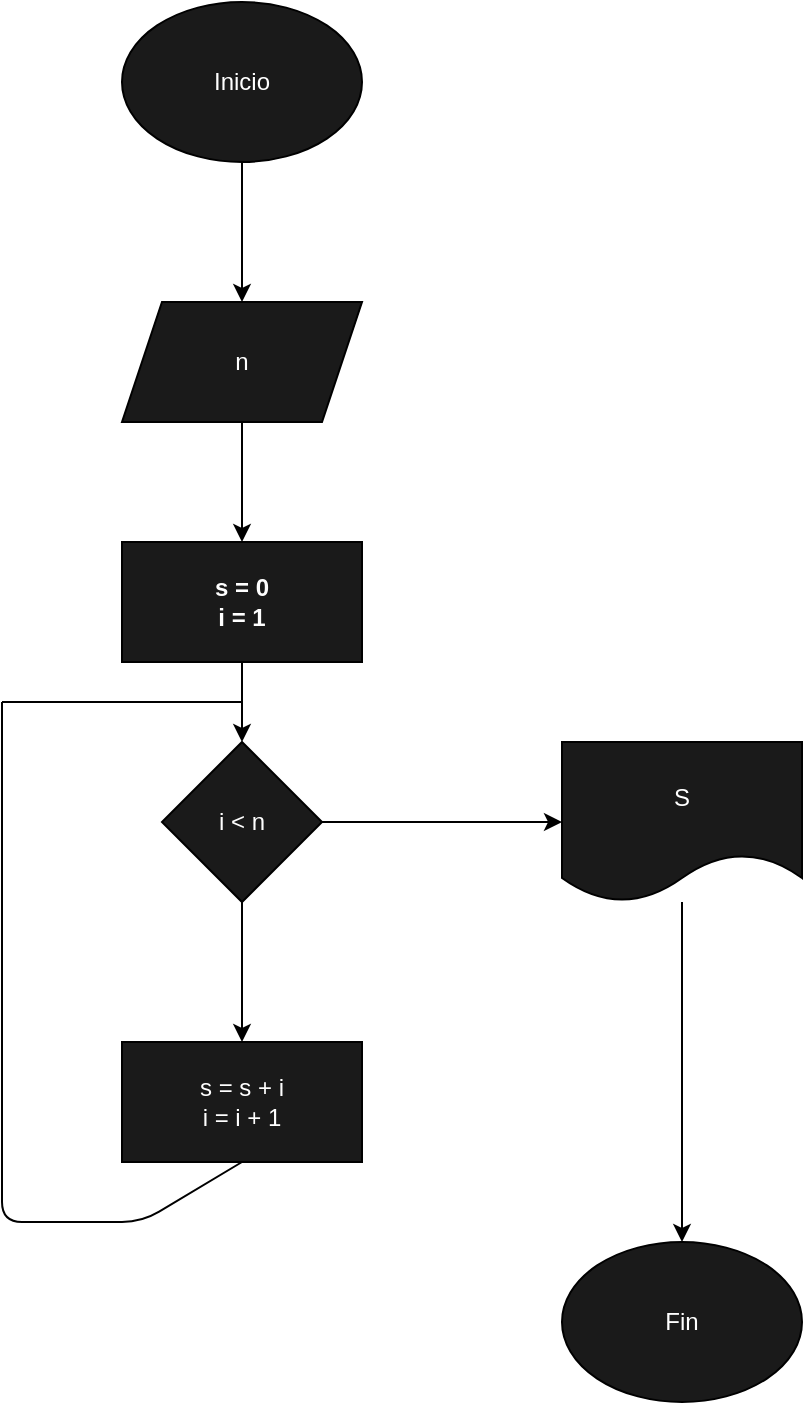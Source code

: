 <mxfile>
    <diagram id="zjFXgHzeGQvByjEau_If" name="Página-1">
        <mxGraphModel dx="507" dy="653" grid="1" gridSize="10" guides="1" tooltips="1" connect="1" arrows="1" fold="1" page="1" pageScale="1" pageWidth="900" pageHeight="1600" math="0" shadow="0">
            <root>
                <mxCell id="0"/>
                <mxCell id="1" parent="0"/>
                <mxCell id="9" style="edgeStyle=none;html=1;" edge="1" parent="1" source="2" target="3">
                    <mxGeometry relative="1" as="geometry"/>
                </mxCell>
                <mxCell id="2" value="Inicio" style="ellipse;whiteSpace=wrap;html=1;fillColor=#1A1A1A;fontColor=#ffffff;strokeColor=#000000;" parent="1" vertex="1">
                    <mxGeometry x="260" y="30" width="120" height="80" as="geometry"/>
                </mxCell>
                <mxCell id="10" style="edgeStyle=none;html=1;" edge="1" parent="1" source="3" target="4">
                    <mxGeometry relative="1" as="geometry"/>
                </mxCell>
                <mxCell id="3" value="n" style="shape=parallelogram;perimeter=parallelogramPerimeter;whiteSpace=wrap;html=1;fixedSize=1;fillColor=#1A1A1A;fontColor=#ffffff;strokeColor=#000000;" parent="1" vertex="1">
                    <mxGeometry x="260" y="180" width="120" height="60" as="geometry"/>
                </mxCell>
                <mxCell id="11" style="edgeStyle=none;html=1;" edge="1" parent="1" source="4" target="5">
                    <mxGeometry relative="1" as="geometry"/>
                </mxCell>
                <mxCell id="4" value="&lt;b&gt;s = 0&lt;br&gt;i = 1&lt;/b&gt;" style="rounded=0;whiteSpace=wrap;html=1;fillColor=#1A1A1A;gradientDirection=west;fontColor=#ffffff;strokeColor=#000000;" parent="1" vertex="1">
                    <mxGeometry x="260" y="300" width="120" height="60" as="geometry"/>
                </mxCell>
                <mxCell id="12" style="edgeStyle=none;html=1;" edge="1" parent="1" source="5" target="6">
                    <mxGeometry relative="1" as="geometry"/>
                </mxCell>
                <mxCell id="19" style="edgeStyle=none;html=1;entryX=0;entryY=0.5;entryDx=0;entryDy=0;fontColor=#FFFFFF;" edge="1" parent="1" source="5" target="18">
                    <mxGeometry relative="1" as="geometry"/>
                </mxCell>
                <mxCell id="5" value="i &amp;lt; n" style="rhombus;whiteSpace=wrap;html=1;fillColor=#1A1A1A;fontColor=#ffffff;strokeColor=#000000;" parent="1" vertex="1">
                    <mxGeometry x="280" y="400" width="80" height="80" as="geometry"/>
                </mxCell>
                <mxCell id="6" value="s = s + i&lt;br&gt;i = i + 1" style="rounded=0;whiteSpace=wrap;html=1;fillColor=#1A1A1A;fontColor=#ffffff;strokeColor=#000000;" parent="1" vertex="1">
                    <mxGeometry x="260" y="550" width="120" height="60" as="geometry"/>
                </mxCell>
                <mxCell id="8" value="Fin" style="ellipse;whiteSpace=wrap;html=1;fillColor=#1A1A1A;fontColor=#ffffff;strokeColor=#000000;" vertex="1" parent="1">
                    <mxGeometry x="480" y="650" width="120" height="80" as="geometry"/>
                </mxCell>
                <mxCell id="14" value="" style="endArrow=none;html=1;entryX=0.5;entryY=1;entryDx=0;entryDy=0;" edge="1" parent="1" target="6">
                    <mxGeometry width="50" height="50" relative="1" as="geometry">
                        <mxPoint x="200" y="580" as="sourcePoint"/>
                        <mxPoint x="260" y="580" as="targetPoint"/>
                        <Array as="points">
                            <mxPoint x="200" y="640"/>
                            <mxPoint x="270" y="640"/>
                        </Array>
                    </mxGeometry>
                </mxCell>
                <mxCell id="15" value="" style="endArrow=none;html=1;" edge="1" parent="1">
                    <mxGeometry width="50" height="50" relative="1" as="geometry">
                        <mxPoint x="200" y="580" as="sourcePoint"/>
                        <mxPoint x="200" y="380" as="targetPoint"/>
                    </mxGeometry>
                </mxCell>
                <mxCell id="16" value="" style="endArrow=none;html=1;" edge="1" parent="1">
                    <mxGeometry width="50" height="50" relative="1" as="geometry">
                        <mxPoint x="200" y="380" as="sourcePoint"/>
                        <mxPoint x="320" y="380" as="targetPoint"/>
                    </mxGeometry>
                </mxCell>
                <mxCell id="20" style="edgeStyle=none;html=1;fontColor=#FFFFFF;" edge="1" parent="1" source="18" target="8">
                    <mxGeometry relative="1" as="geometry"/>
                </mxCell>
                <mxCell id="18" value="S" style="shape=document;whiteSpace=wrap;html=1;boundedLbl=1;labelBackgroundColor=none;strokeColor=#000000;fontColor=#FFFFFF;fillColor=#1A1A1A;" vertex="1" parent="1">
                    <mxGeometry x="480" y="400" width="120" height="80" as="geometry"/>
                </mxCell>
            </root>
        </mxGraphModel>
    </diagram>
</mxfile>